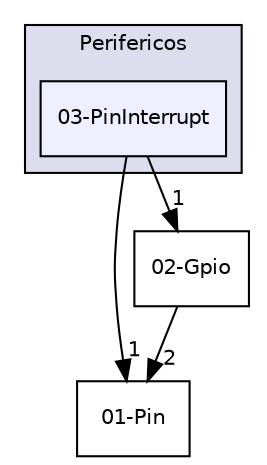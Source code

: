 digraph "E:/Agustin/Escritorio/MCUexpresso/KitLPC845-C++/src/Drivers/Perifericos/03-PinInterrupt" {
  compound=true
  node [ fontsize="10", fontname="Helvetica"];
  edge [ labelfontsize="10", labelfontname="Helvetica"];
  subgraph clusterdir_fddceb55b13f36ba841fc9095bbfed65 {
    graph [ bgcolor="#ddddee", pencolor="black", label="Perifericos" fontname="Helvetica", fontsize="10", URL="dir_fddceb55b13f36ba841fc9095bbfed65.html"]
  dir_311183d3b5689afa9f42c4290fc9630d [shape=box, label="03-PinInterrupt", style="filled", fillcolor="#eeeeff", pencolor="black", URL="dir_311183d3b5689afa9f42c4290fc9630d.html"];
  }
  dir_76f9198a53cecf908dbffee67f946b13 [shape=box label="01-Pin" URL="dir_76f9198a53cecf908dbffee67f946b13.html"];
  dir_7697e32b67ed779e475c9af126b83826 [shape=box label="02-Gpio" URL="dir_7697e32b67ed779e475c9af126b83826.html"];
  dir_311183d3b5689afa9f42c4290fc9630d->dir_76f9198a53cecf908dbffee67f946b13 [headlabel="1", labeldistance=1.5 headhref="dir_000019_000017.html"];
  dir_311183d3b5689afa9f42c4290fc9630d->dir_7697e32b67ed779e475c9af126b83826 [headlabel="1", labeldistance=1.5 headhref="dir_000019_000018.html"];
  dir_7697e32b67ed779e475c9af126b83826->dir_76f9198a53cecf908dbffee67f946b13 [headlabel="2", labeldistance=1.5 headhref="dir_000018_000017.html"];
}
